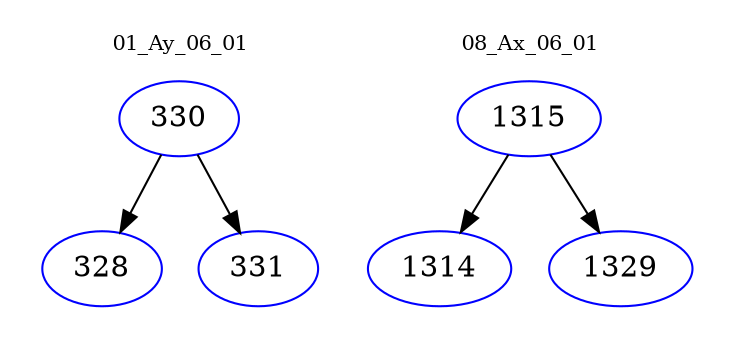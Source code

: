 digraph{
subgraph cluster_0 {
color = white
label = "01_Ay_06_01";
fontsize=10;
T0_330 [label="330", color="blue"]
T0_330 -> T0_328 [color="black"]
T0_328 [label="328", color="blue"]
T0_330 -> T0_331 [color="black"]
T0_331 [label="331", color="blue"]
}
subgraph cluster_1 {
color = white
label = "08_Ax_06_01";
fontsize=10;
T1_1315 [label="1315", color="blue"]
T1_1315 -> T1_1314 [color="black"]
T1_1314 [label="1314", color="blue"]
T1_1315 -> T1_1329 [color="black"]
T1_1329 [label="1329", color="blue"]
}
}
